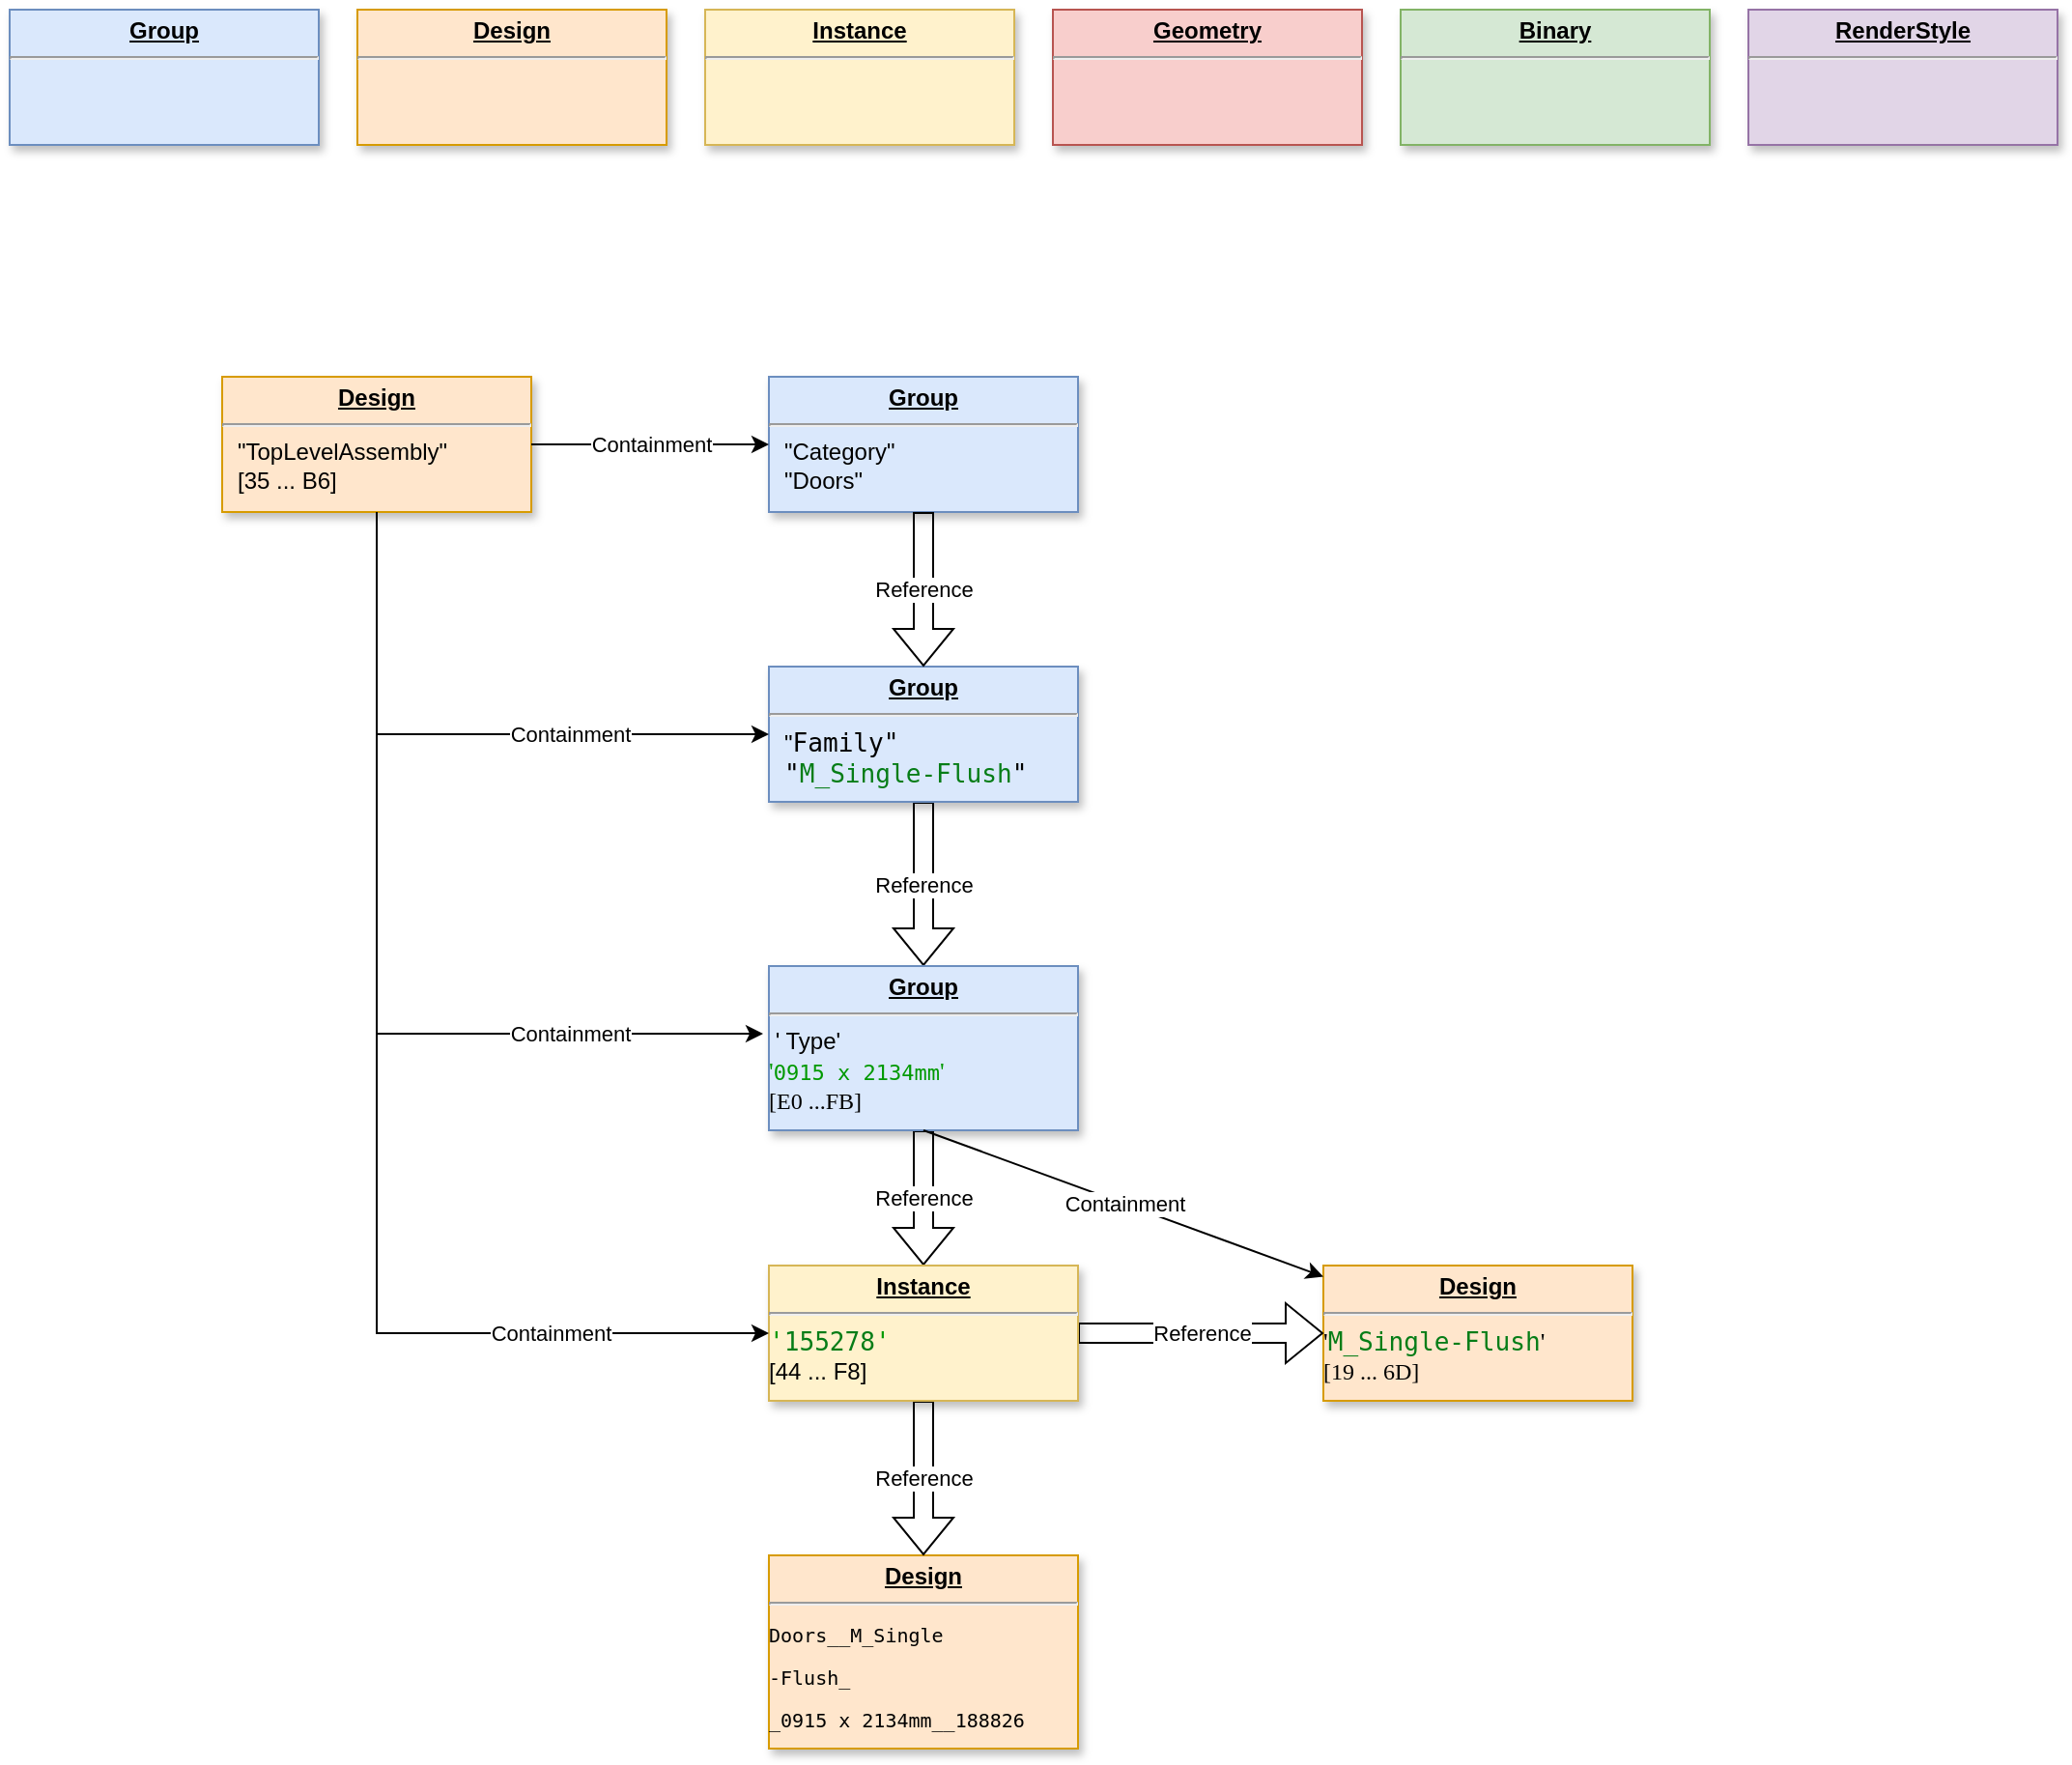 <mxfile version="16.4.0" type="device" pages="3"><diagram name="Door_v1" id="efa7a0a1-bf9b-a30e-e6df-94a7791c09e9"><mxGraphModel dx="1106" dy="814" grid="1" gridSize="10" guides="1" tooltips="1" connect="1" arrows="1" fold="1" page="1" pageScale="1" pageWidth="826" pageHeight="1169" background="none" math="0" shadow="0"><root><mxCell id="0"/><mxCell id="1" parent="0"/><mxCell id="oIJe4NFzp13PfdPyWeAs-126" value="Reference" style="shape=flexArrow;html=1;rounded=0;exitX=0.5;exitY=1;exitDx=0;exitDy=0;entryX=0.5;entryY=0;entryDx=0;entryDy=0;" parent="1" source="oIJe4NFzp13PfdPyWeAs-118" target="oIJe4NFzp13PfdPyWeAs-125" edge="1"><mxGeometry width="100" relative="1" as="geometry"><mxPoint x="540" y="600" as="sourcePoint"/><mxPoint x="640" y="600" as="targetPoint"/></mxGeometry></mxCell><mxCell id="oIJe4NFzp13PfdPyWeAs-128" value="Reference" style="shape=flexArrow;html=1;rounded=0;exitX=0.5;exitY=1;exitDx=0;exitDy=0;entryX=0.5;entryY=0;entryDx=0;entryDy=0;" parent="1" source="oIJe4NFzp13PfdPyWeAs-127" target="oIJe4NFzp13PfdPyWeAs-118" edge="1"><mxGeometry width="100" relative="1" as="geometry"><mxPoint x="280" y="630" as="sourcePoint"/><mxPoint x="510" y="580" as="targetPoint"/></mxGeometry></mxCell><mxCell id="oIJe4NFzp13PfdPyWeAs-114" value="&lt;p style=&quot;margin: 0px ; margin-top: 4px ; text-align: center ; text-decoration: underline&quot;&gt;&lt;b&gt;Design&lt;/b&gt;&lt;/p&gt;&lt;hr&gt;&lt;p style=&quot;margin: 0px ; margin-left: 8px&quot;&gt;&lt;br&gt;&lt;/p&gt;" style="verticalAlign=top;align=left;overflow=fill;fontSize=12;fontFamily=Helvetica;html=1;strokeColor=#d79b00;shadow=1;fillColor=#ffe6cc;" parent="1" vertex="1"><mxGeometry x="200" y="20" width="160" height="70" as="geometry"/></mxCell><mxCell id="oIJe4NFzp13PfdPyWeAs-115" value="&lt;p style=&quot;margin: 0px ; margin-top: 4px ; text-align: center ; text-decoration: underline&quot;&gt;&lt;b&gt;Group&lt;/b&gt;&lt;/p&gt;&lt;hr&gt;&lt;p style=&quot;margin: 0px ; margin-left: 8px&quot;&gt;&lt;br&gt;&lt;/p&gt;" style="verticalAlign=top;align=left;overflow=fill;fontSize=12;fontFamily=Helvetica;html=1;strokeColor=#6c8ebf;shadow=1;fillColor=#dae8fc;" parent="1" vertex="1"><mxGeometry x="20" y="20" width="160" height="70" as="geometry"/></mxCell><mxCell id="oIJe4NFzp13PfdPyWeAs-116" value="&lt;p style=&quot;margin: 0px ; margin-top: 4px ; text-align: center ; text-decoration: underline&quot;&gt;&lt;b&gt;Instance&lt;/b&gt;&lt;/p&gt;&lt;hr&gt;&lt;p style=&quot;margin: 0px ; margin-left: 8px&quot;&gt;&lt;br&gt;&lt;/p&gt;" style="verticalAlign=top;align=left;overflow=fill;fontSize=12;fontFamily=Helvetica;html=1;strokeColor=#d6b656;shadow=1;fillColor=#fff2cc;" parent="1" vertex="1"><mxGeometry x="380" y="20" width="160" height="70" as="geometry"/></mxCell><mxCell id="oIJe4NFzp13PfdPyWeAs-117" value="&lt;p style=&quot;margin: 0px ; margin-top: 4px ; text-align: center ; text-decoration: underline&quot;&gt;&lt;b&gt;Design&lt;/b&gt;&lt;/p&gt;&lt;hr&gt;&lt;p style=&quot;margin: 0px ; margin-left: 8px&quot;&gt;&quot;TopLevelAssembly&quot;&lt;/p&gt;&lt;p style=&quot;margin: 0px ; margin-left: 8px&quot;&gt;[35 ... B6]&lt;/p&gt;" style="verticalAlign=top;align=left;overflow=fill;fontSize=12;fontFamily=Helvetica;html=1;strokeColor=#d79b00;shadow=1;fillColor=#ffe6cc;" parent="1" vertex="1"><mxGeometry x="130" y="210" width="160" height="70" as="geometry"/></mxCell><mxCell id="oIJe4NFzp13PfdPyWeAs-118" value="&lt;p style=&quot;margin: 0px ; margin-top: 4px ; text-align: center ; text-decoration: underline&quot;&gt;&lt;b&gt;Group&lt;/b&gt;&lt;/p&gt;&lt;hr&gt;&amp;nbsp;' Type'&lt;br&gt;&lt;p class=&quot;p1&quot; style=&quot;margin: 0px ; font-stretch: normal ; line-height: normal ; font-size: 13px ; font-family: &amp;#34;menlo&amp;#34;&quot;&gt;&lt;span class=&quot;s1&quot;&gt;&lt;font color=&quot;#009900&quot;&gt;'&lt;span style=&quot;font-family: &amp;#34;menlo&amp;#34; , monospace ; font-size: 11px&quot;&gt;0915 x 2134mm&lt;/span&gt;'&lt;/font&gt;&lt;/span&gt;&lt;/p&gt;&lt;p class=&quot;p1&quot; style=&quot;margin: 0px ; font-stretch: normal ; line-height: normal ; font-family: &amp;#34;menlo&amp;#34;&quot;&gt;&lt;span class=&quot;s1&quot;&gt;&lt;font style=&quot;font-size: 12px&quot;&gt;[E0 ...FB]&lt;/font&gt;&lt;/span&gt;&lt;/p&gt;" style="verticalAlign=top;align=left;overflow=fill;fontSize=12;fontFamily=Helvetica;html=1;strokeColor=#6c8ebf;shadow=1;fillColor=#dae8fc;" parent="1" vertex="1"><mxGeometry x="413" y="515" width="160" height="85" as="geometry"/></mxCell><mxCell id="oIJe4NFzp13PfdPyWeAs-119" value="" style="endArrow=classic;html=1;rounded=0;exitX=0.5;exitY=1;exitDx=0;exitDy=0;entryX=0;entryY=0.5;entryDx=0;entryDy=0;" parent="1" edge="1" source="oIJe4NFzp13PfdPyWeAs-117"><mxGeometry relative="1" as="geometry"><mxPoint x="97" y="280" as="sourcePoint"/><mxPoint x="410" y="550" as="targetPoint"/><Array as="points"><mxPoint x="210" y="550"/></Array></mxGeometry></mxCell><mxCell id="oIJe4NFzp13PfdPyWeAs-120" value="Containment" style="edgeLabel;resizable=0;html=1;align=center;verticalAlign=middle;" parent="oIJe4NFzp13PfdPyWeAs-119" connectable="0" vertex="1"><mxGeometry relative="1" as="geometry"><mxPoint x="100" y="35" as="offset"/></mxGeometry></mxCell><mxCell id="oIJe4NFzp13PfdPyWeAs-122" value="&lt;p style=&quot;margin: 0px ; margin-top: 4px ; text-align: center ; text-decoration: underline&quot;&gt;&lt;b&gt;Design&lt;/b&gt;&lt;/p&gt;&lt;hr&gt;&lt;p class=&quot;p1&quot; style=&quot;margin: 0px ; font-stretch: normal ; line-height: normal ; font-size: 13px ; font-family: &amp;#34;menlo&amp;#34;&quot;&gt;&lt;span class=&quot;s1&quot;&gt;'&lt;/span&gt;&lt;span style=&quot;color: rgb(6 , 125 , 23) ; font-family: &amp;#34;jetbrains mono&amp;#34; , monospace ; font-size: 9.8pt&quot;&gt;M_Single-Flush&lt;/span&gt;&lt;span&gt;'&lt;/span&gt;&lt;/p&gt;&lt;p class=&quot;p1&quot; style=&quot;margin: 0px ; font-stretch: normal ; line-height: normal ; font-family: &amp;#34;menlo&amp;#34;&quot;&gt;&lt;span class=&quot;s1&quot;&gt;&lt;font style=&quot;font-size: 12px&quot;&gt;[19 ... 6D]&lt;/font&gt;&lt;/span&gt;&lt;/p&gt;" style="verticalAlign=top;align=left;overflow=fill;fontSize=12;fontFamily=Helvetica;html=1;strokeColor=#d79b00;shadow=1;fillColor=#ffe6cc;" parent="1" vertex="1"><mxGeometry x="700" y="670" width="160" height="70" as="geometry"/></mxCell><mxCell id="oIJe4NFzp13PfdPyWeAs-123" value="" style="endArrow=classic;html=1;rounded=0;exitX=0.5;exitY=1;exitDx=0;exitDy=0;" parent="1" source="oIJe4NFzp13PfdPyWeAs-118" target="oIJe4NFzp13PfdPyWeAs-122" edge="1"><mxGeometry relative="1" as="geometry"><mxPoint x="280" y="460" as="sourcePoint"/><mxPoint x="270" y="700" as="targetPoint"/></mxGeometry></mxCell><mxCell id="oIJe4NFzp13PfdPyWeAs-124" value="Containment" style="edgeLabel;resizable=0;html=1;align=center;verticalAlign=middle;" parent="oIJe4NFzp13PfdPyWeAs-123" connectable="0" vertex="1"><mxGeometry relative="1" as="geometry"/></mxCell><mxCell id="oIJe4NFzp13PfdPyWeAs-127" value="&lt;p style=&quot;margin: 0px ; margin-top: 4px ; text-align: center ; text-decoration: underline&quot;&gt;&lt;b&gt;Group&lt;/b&gt;&lt;/p&gt;&lt;hr&gt;&lt;p style=&quot;margin: 0px ; margin-left: 8px&quot;&gt;&quot;&lt;span style=&quot;font-family: &amp;#34;jetbrains mono&amp;#34; , monospace ; font-size: 9.8pt&quot;&gt;Family&quot;&lt;/span&gt;&lt;/p&gt;&lt;p style=&quot;margin: 0px ; margin-left: 8px&quot;&gt;&lt;span style=&quot;font-family: &amp;#34;jetbrains mono&amp;#34; , monospace ; font-size: 9.8pt&quot;&gt;&quot;&lt;/span&gt;&lt;span style=&quot;color: rgb(6 , 125 , 23) ; font-family: &amp;#34;jetbrains mono&amp;#34; , monospace ; font-size: 9.8pt&quot;&gt;M_Single-Flush&lt;/span&gt;&lt;span style=&quot;font-family: &amp;#34;jetbrains mono&amp;#34; , monospace ; font-size: 9.8pt&quot;&gt;&quot;&lt;/span&gt;&lt;/p&gt;" style="verticalAlign=top;align=left;overflow=fill;fontSize=12;fontFamily=Helvetica;html=1;strokeColor=#6c8ebf;shadow=1;fillColor=#dae8fc;" parent="1" vertex="1"><mxGeometry x="413" y="360" width="160" height="70" as="geometry"/></mxCell><mxCell id="oIJe4NFzp13PfdPyWeAs-130" value="&lt;p style=&quot;margin: 0px ; margin-top: 4px ; text-align: center ; text-decoration: underline&quot;&gt;&lt;b&gt;Group&lt;/b&gt;&lt;/p&gt;&lt;hr&gt;&lt;p style=&quot;margin: 0px ; margin-left: 8px&quot;&gt;&quot;Category&quot;&lt;/p&gt;&lt;p style=&quot;margin: 0px ; margin-left: 8px&quot;&gt;&quot;Doors&quot;&lt;/p&gt;" style="verticalAlign=top;align=left;overflow=fill;fontSize=12;fontFamily=Helvetica;html=1;strokeColor=#6c8ebf;shadow=1;fillColor=#dae8fc;" parent="1" vertex="1"><mxGeometry x="413" y="210" width="160" height="70" as="geometry"/></mxCell><mxCell id="oIJe4NFzp13PfdPyWeAs-131" value="Reference" style="shape=flexArrow;html=1;rounded=0;exitX=0.5;exitY=1;exitDx=0;exitDy=0;entryX=0.5;entryY=0;entryDx=0;entryDy=0;" parent="1" source="oIJe4NFzp13PfdPyWeAs-130" target="oIJe4NFzp13PfdPyWeAs-127" edge="1"><mxGeometry width="100" relative="1" as="geometry"><mxPoint x="650" y="290" as="sourcePoint"/><mxPoint x="490" y="400" as="targetPoint"/></mxGeometry></mxCell><mxCell id="oIJe4NFzp13PfdPyWeAs-132" value="" style="endArrow=classic;html=1;rounded=0;exitX=0.5;exitY=1;exitDx=0;exitDy=0;" parent="1" source="oIJe4NFzp13PfdPyWeAs-117" target="oIJe4NFzp13PfdPyWeAs-127" edge="1"><mxGeometry relative="1" as="geometry"><mxPoint x="110" y="260" as="sourcePoint"/><mxPoint x="280" y="560" as="targetPoint"/><Array as="points"><mxPoint x="210" y="395"/></Array></mxGeometry></mxCell><mxCell id="oIJe4NFzp13PfdPyWeAs-133" value="Containment" style="edgeLabel;resizable=0;html=1;align=center;verticalAlign=middle;" parent="oIJe4NFzp13PfdPyWeAs-132" connectable="0" vertex="1"><mxGeometry relative="1" as="geometry"><mxPoint x="56" as="offset"/></mxGeometry></mxCell><mxCell id="oIJe4NFzp13PfdPyWeAs-134" value="" style="endArrow=classic;html=1;rounded=0;exitX=1;exitY=0.5;exitDx=0;exitDy=0;entryX=0;entryY=0.5;entryDx=0;entryDy=0;" parent="1" source="oIJe4NFzp13PfdPyWeAs-117" target="oIJe4NFzp13PfdPyWeAs-130" edge="1"><mxGeometry relative="1" as="geometry"><mxPoint x="110" y="340" as="sourcePoint"/><mxPoint x="360" y="396.818" as="targetPoint"/></mxGeometry></mxCell><mxCell id="oIJe4NFzp13PfdPyWeAs-135" value="Containment" style="edgeLabel;resizable=0;html=1;align=center;verticalAlign=middle;" parent="oIJe4NFzp13PfdPyWeAs-134" connectable="0" vertex="1"><mxGeometry relative="1" as="geometry"/></mxCell><mxCell id="oIJe4NFzp13PfdPyWeAs-136" value="&lt;p style=&quot;margin: 0px ; margin-top: 4px ; text-align: center ; text-decoration: underline&quot;&gt;&lt;b&gt;Design&lt;/b&gt;&lt;/p&gt;&lt;hr&gt;&lt;pre style=&quot;font-family: &amp;#34;jetbrains mono&amp;#34; , monospace ; font-size: 10px&quot;&gt;&lt;pre style=&quot;font-family: &amp;#34;jetbrains mono&amp;#34; , monospace&quot;&gt;Doors__M_Single&lt;/pre&gt;&lt;pre style=&quot;font-family: &amp;#34;jetbrains mono&amp;#34; , monospace&quot;&gt;-Flush_&lt;/pre&gt;&lt;pre style=&quot;font-family: &amp;#34;jetbrains mono&amp;#34; , monospace&quot;&gt;_0915 x 2134mm__188826&lt;/pre&gt;&lt;/pre&gt;" style="verticalAlign=top;align=left;overflow=fill;fontSize=12;fontFamily=Helvetica;html=1;strokeColor=#d79b00;shadow=1;fillColor=#ffe6cc;" parent="1" vertex="1"><mxGeometry x="413" y="820" width="160" height="100" as="geometry"/></mxCell><mxCell id="oIJe4NFzp13PfdPyWeAs-137" value="Reference" style="shape=flexArrow;html=1;rounded=0;exitX=0.5;exitY=1;exitDx=0;exitDy=0;entryX=0.5;entryY=0;entryDx=0;entryDy=0;" parent="1" source="oIJe4NFzp13PfdPyWeAs-125" target="oIJe4NFzp13PfdPyWeAs-136" edge="1"><mxGeometry width="100" relative="1" as="geometry"><mxPoint x="503" y="595" as="sourcePoint"/><mxPoint x="620" y="690" as="targetPoint"/></mxGeometry></mxCell><mxCell id="oIJe4NFzp13PfdPyWeAs-138" value="Reference" style="shape=flexArrow;html=1;rounded=0;entryX=0;entryY=0.5;entryDx=0;entryDy=0;startArrow=none;exitX=1;exitY=0.5;exitDx=0;exitDy=0;" parent="1" source="oIJe4NFzp13PfdPyWeAs-125" target="oIJe4NFzp13PfdPyWeAs-122" edge="1"><mxGeometry width="100" relative="1" as="geometry"><mxPoint x="470" y="715" as="sourcePoint"/><mxPoint x="800" y="725" as="targetPoint"/></mxGeometry></mxCell><mxCell id="oIJe4NFzp13PfdPyWeAs-125" value="&lt;p style=&quot;margin: 4px 0px 0px ; text-align: center ; text-decoration: underline&quot;&gt;&lt;b&gt;Instance&lt;/b&gt;&lt;/p&gt;&lt;hr&gt;&lt;p style=&quot;margin: 0px ; margin-left: 8px&quot;&gt;&lt;/p&gt;&lt;font color=&quot;#009900&quot; face=&quot;jetbrains mono, monospace&quot;&gt;&lt;span style=&quot;font-size: 13.067px&quot;&gt;'&lt;/span&gt;&lt;/font&gt;&lt;span style=&quot;color: rgb(6 , 125 , 23) ; font-family: &amp;#34;jetbrains mono&amp;#34; , monospace ; font-size: 9.8pt&quot;&gt;155278&lt;/span&gt;&lt;span style=&quot;font-size: 13.067px ; color: rgb(0 , 153 , 0) ; font-family: &amp;#34;jetbrains mono&amp;#34; , monospace&quot;&gt;'&lt;br&gt;&lt;/span&gt;[44 ... F8]&lt;br&gt;&lt;font color=&quot;#009900&quot; face=&quot;jetbrains mono, monospace&quot;&gt;&lt;span style=&quot;font-size: 13.067px&quot;&gt;&lt;br&gt;&lt;/span&gt;&lt;/font&gt;" style="verticalAlign=top;align=left;overflow=fill;fontSize=12;fontFamily=Helvetica;html=1;strokeColor=#d6b656;shadow=1;fillColor=#fff2cc;" parent="1" vertex="1"><mxGeometry x="413" y="670" width="160" height="70" as="geometry"/></mxCell><mxCell id="oIJe4NFzp13PfdPyWeAs-140" value="" style="endArrow=classic;html=1;rounded=0;exitX=0.5;exitY=1;exitDx=0;exitDy=0;entryX=0;entryY=0.5;entryDx=0;entryDy=0;" parent="1" source="oIJe4NFzp13PfdPyWeAs-117" target="oIJe4NFzp13PfdPyWeAs-125" edge="1"><mxGeometry relative="1" as="geometry"><mxPoint x="107" y="290" as="sourcePoint"/><mxPoint x="420" y="560" as="targetPoint"/><Array as="points"><mxPoint x="210" y="705"/></Array></mxGeometry></mxCell><mxCell id="oIJe4NFzp13PfdPyWeAs-141" value="Containment" style="edgeLabel;resizable=0;html=1;align=center;verticalAlign=middle;" parent="oIJe4NFzp13PfdPyWeAs-140" connectable="0" vertex="1"><mxGeometry relative="1" as="geometry"><mxPoint x="90" y="111" as="offset"/></mxGeometry></mxCell><mxCell id="oIJe4NFzp13PfdPyWeAs-142" value="&lt;p style=&quot;margin: 0px ; margin-top: 4px ; text-align: center ; text-decoration: underline&quot;&gt;&lt;b&gt;Geometry&lt;/b&gt;&lt;/p&gt;&lt;hr&gt;&lt;p style=&quot;margin: 0px ; margin-left: 8px&quot;&gt;&lt;br&gt;&lt;/p&gt;" style="verticalAlign=top;align=left;overflow=fill;fontSize=12;fontFamily=Helvetica;html=1;strokeColor=#b85450;shadow=1;fillColor=#f8cecc;" parent="1" vertex="1"><mxGeometry x="560" y="20" width="160" height="70" as="geometry"/></mxCell><mxCell id="oIJe4NFzp13PfdPyWeAs-152" value="&lt;p style=&quot;margin: 0px ; margin-top: 4px ; text-align: center ; text-decoration: underline&quot;&gt;&lt;b&gt;Binary&lt;/b&gt;&lt;/p&gt;&lt;hr&gt;&lt;p style=&quot;margin: 0px ; margin-left: 8px&quot;&gt;&lt;br&gt;&lt;/p&gt;" style="verticalAlign=top;align=left;overflow=fill;fontSize=12;fontFamily=Helvetica;html=1;strokeColor=#82b366;shadow=1;fillColor=#d5e8d4;" parent="1" vertex="1"><mxGeometry x="740" y="20" width="160" height="70" as="geometry"/></mxCell><mxCell id="oIJe4NFzp13PfdPyWeAs-155" value="&lt;p style=&quot;margin: 0px ; margin-top: 4px ; text-align: center ; text-decoration: underline&quot;&gt;&lt;b&gt;RenderStyle&lt;/b&gt;&lt;/p&gt;&lt;hr&gt;&lt;p style=&quot;margin: 0px ; margin-left: 8px&quot;&gt;&lt;br&gt;&lt;/p&gt;" style="verticalAlign=top;align=left;overflow=fill;fontSize=12;fontFamily=Helvetica;html=1;strokeColor=#9673a6;shadow=1;fillColor=#e1d5e7;" parent="1" vertex="1"><mxGeometry x="920" y="20" width="160" height="70" as="geometry"/></mxCell></root></mxGraphModel></diagram><diagram name="Door_v2" id="4lmDTDlQBF4SiTaAUunk"><mxGraphModel dx="1106" dy="814" grid="1" gridSize="10" guides="1" tooltips="1" connect="1" arrows="1" fold="1" page="1" pageScale="1" pageWidth="826" pageHeight="1169" background="none" math="0" shadow="0"><root><mxCell id="I0pe2_fn8v0UNnfP5Ncf-0"/><mxCell id="I0pe2_fn8v0UNnfP5Ncf-1" parent="I0pe2_fn8v0UNnfP5Ncf-0"/><mxCell id="o6TeYO141-dE-FgdS1iG-5" value="" style="endArrow=classic;html=1;rounded=0;exitX=0.5;exitY=1;exitDx=0;exitDy=0;textOpacity=10;" edge="1" parent="I0pe2_fn8v0UNnfP5Ncf-1" source="I0pe2_fn8v0UNnfP5Ncf-7" target="o6TeYO141-dE-FgdS1iG-0"><mxGeometry relative="1" as="geometry"><mxPoint x="220" y="290" as="sourcePoint"/><mxPoint x="750" y="480" as="targetPoint"/><Array as="points"><mxPoint x="210" y="440"/><mxPoint x="750" y="440"/></Array></mxGeometry></mxCell><mxCell id="o6TeYO141-dE-FgdS1iG-6" value="Containment" style="edgeLabel;resizable=0;html=1;align=center;verticalAlign=middle;" connectable="0" vertex="1" parent="o6TeYO141-dE-FgdS1iG-5"><mxGeometry relative="1" as="geometry"><mxPoint y="94" as="offset"/></mxGeometry></mxCell><mxCell id="I0pe2_fn8v0UNnfP5Ncf-2" value="Reference" style="shape=flexArrow;html=1;rounded=0;exitX=0.5;exitY=1;exitDx=0;exitDy=0;entryX=0.5;entryY=0;entryDx=0;entryDy=0;" edge="1" parent="I0pe2_fn8v0UNnfP5Ncf-1" source="I0pe2_fn8v0UNnfP5Ncf-8" target="I0pe2_fn8v0UNnfP5Ncf-24"><mxGeometry width="100" relative="1" as="geometry"><mxPoint x="540" y="600" as="sourcePoint"/><mxPoint x="640" y="600" as="targetPoint"/></mxGeometry></mxCell><mxCell id="I0pe2_fn8v0UNnfP5Ncf-3" value="Reference" style="shape=flexArrow;html=1;rounded=0;exitX=0.5;exitY=1;exitDx=0;exitDy=0;entryX=0.5;entryY=0;entryDx=0;entryDy=0;" edge="1" parent="I0pe2_fn8v0UNnfP5Ncf-1" source="I0pe2_fn8v0UNnfP5Ncf-14" target="I0pe2_fn8v0UNnfP5Ncf-8"><mxGeometry width="100" relative="1" as="geometry"><mxPoint x="280" y="630" as="sourcePoint"/><mxPoint x="510" y="580" as="targetPoint"/></mxGeometry></mxCell><mxCell id="I0pe2_fn8v0UNnfP5Ncf-4" value="&lt;p style=&quot;margin: 0px ; margin-top: 4px ; text-align: center ; text-decoration: underline&quot;&gt;&lt;b&gt;Design&lt;/b&gt;&lt;/p&gt;&lt;hr&gt;&lt;p style=&quot;margin: 0px ; margin-left: 8px&quot;&gt;&lt;br&gt;&lt;/p&gt;" style="verticalAlign=top;align=left;overflow=fill;fontSize=12;fontFamily=Helvetica;html=1;strokeColor=#d79b00;shadow=1;fillColor=#ffe6cc;" vertex="1" parent="I0pe2_fn8v0UNnfP5Ncf-1"><mxGeometry x="200" y="20" width="160" height="70" as="geometry"/></mxCell><mxCell id="I0pe2_fn8v0UNnfP5Ncf-5" value="&lt;p style=&quot;margin: 0px ; margin-top: 4px ; text-align: center ; text-decoration: underline&quot;&gt;&lt;b&gt;Group&lt;/b&gt;&lt;/p&gt;&lt;hr&gt;&lt;p style=&quot;margin: 0px ; margin-left: 8px&quot;&gt;&lt;br&gt;&lt;/p&gt;" style="verticalAlign=top;align=left;overflow=fill;fontSize=12;fontFamily=Helvetica;html=1;strokeColor=#6c8ebf;shadow=1;fillColor=#dae8fc;" vertex="1" parent="I0pe2_fn8v0UNnfP5Ncf-1"><mxGeometry x="20" y="20" width="160" height="70" as="geometry"/></mxCell><mxCell id="I0pe2_fn8v0UNnfP5Ncf-6" value="&lt;p style=&quot;margin: 0px ; margin-top: 4px ; text-align: center ; text-decoration: underline&quot;&gt;&lt;b&gt;Instance&lt;/b&gt;&lt;/p&gt;&lt;hr&gt;&lt;p style=&quot;margin: 0px ; margin-left: 8px&quot;&gt;&lt;br&gt;&lt;/p&gt;" style="verticalAlign=top;align=left;overflow=fill;fontSize=12;fontFamily=Helvetica;html=1;strokeColor=#d6b656;shadow=1;fillColor=#fff2cc;" vertex="1" parent="I0pe2_fn8v0UNnfP5Ncf-1"><mxGeometry x="380" y="20" width="160" height="70" as="geometry"/></mxCell><mxCell id="I0pe2_fn8v0UNnfP5Ncf-7" value="&lt;p style=&quot;margin: 0px ; margin-top: 4px ; text-align: center ; text-decoration: underline&quot;&gt;&lt;b&gt;Design&lt;/b&gt;&lt;/p&gt;&lt;hr&gt;&lt;p style=&quot;margin: 0px ; margin-left: 8px&quot;&gt;&quot;TopLevelAssembly&quot;&lt;/p&gt;&lt;p style=&quot;margin: 0px ; margin-left: 8px&quot;&gt;[35 ... B6]&lt;/p&gt;" style="verticalAlign=top;align=left;overflow=fill;fontSize=12;fontFamily=Helvetica;html=1;strokeColor=#d79b00;shadow=1;fillColor=#ffe6cc;" vertex="1" parent="I0pe2_fn8v0UNnfP5Ncf-1"><mxGeometry x="130" y="210" width="160" height="70" as="geometry"/></mxCell><mxCell id="I0pe2_fn8v0UNnfP5Ncf-9" value="" style="endArrow=classic;html=1;rounded=0;exitX=0.5;exitY=1;exitDx=0;exitDy=0;entryX=0;entryY=0.5;entryDx=0;entryDy=0;" edge="1" parent="I0pe2_fn8v0UNnfP5Ncf-1" source="I0pe2_fn8v0UNnfP5Ncf-7"><mxGeometry relative="1" as="geometry"><mxPoint x="97" y="280" as="sourcePoint"/><mxPoint x="410" y="550" as="targetPoint"/><Array as="points"><mxPoint x="210" y="550"/></Array></mxGeometry></mxCell><mxCell id="I0pe2_fn8v0UNnfP5Ncf-10" value="Containment" style="edgeLabel;resizable=0;html=1;align=center;verticalAlign=middle;" connectable="0" vertex="1" parent="I0pe2_fn8v0UNnfP5Ncf-9"><mxGeometry relative="1" as="geometry"><mxPoint x="100" y="35" as="offset"/></mxGeometry></mxCell><mxCell id="I0pe2_fn8v0UNnfP5Ncf-11" value="&lt;p style=&quot;margin: 0px ; margin-top: 4px ; text-align: center ; text-decoration: underline&quot;&gt;&lt;b&gt;Design&lt;/b&gt;&lt;/p&gt;&lt;hr&gt;&lt;p class=&quot;p1&quot; style=&quot;margin: 0px ; font-stretch: normal ; line-height: normal ; font-size: 13px ; font-family: &amp;#34;menlo&amp;#34;&quot;&gt;&lt;span class=&quot;s1&quot;&gt;'&lt;/span&gt;&lt;span style=&quot;color: rgb(6 , 125 , 23) ; font-family: &amp;#34;jetbrains mono&amp;#34; , monospace ; font-size: 9.8pt&quot;&gt;M_Single-Flush&lt;/span&gt;&lt;span&gt;'&lt;/span&gt;&lt;/p&gt;&lt;p class=&quot;p1&quot; style=&quot;margin: 0px ; font-stretch: normal ; line-height: normal ; font-family: &amp;#34;menlo&amp;#34;&quot;&gt;&lt;span class=&quot;s1&quot;&gt;&lt;font style=&quot;font-size: 12px&quot;&gt;[19 ... 6D]&lt;/font&gt;&lt;/span&gt;&lt;/p&gt;" style="verticalAlign=top;align=left;overflow=fill;fontSize=12;fontFamily=Helvetica;html=1;strokeColor=#d79b00;shadow=1;fillColor=#ffe6cc;" vertex="1" parent="I0pe2_fn8v0UNnfP5Ncf-1"><mxGeometry x="413" y="670" width="160" height="70" as="geometry"/></mxCell><mxCell id="I0pe2_fn8v0UNnfP5Ncf-12" value="" style="endArrow=classic;html=1;rounded=0;exitX=0.5;exitY=1;exitDx=0;exitDy=0;" edge="1" parent="I0pe2_fn8v0UNnfP5Ncf-1" source="I0pe2_fn8v0UNnfP5Ncf-8" target="I0pe2_fn8v0UNnfP5Ncf-11"><mxGeometry relative="1" as="geometry"><mxPoint x="280" y="460" as="sourcePoint"/><mxPoint x="270" y="700" as="targetPoint"/></mxGeometry></mxCell><mxCell id="I0pe2_fn8v0UNnfP5Ncf-13" value="Containment" style="edgeLabel;resizable=0;html=1;align=center;verticalAlign=middle;" connectable="0" vertex="1" parent="I0pe2_fn8v0UNnfP5Ncf-12"><mxGeometry relative="1" as="geometry"/></mxCell><mxCell id="I0pe2_fn8v0UNnfP5Ncf-14" value="&lt;p style=&quot;margin: 0px ; margin-top: 4px ; text-align: center ; text-decoration: underline&quot;&gt;&lt;b&gt;Group&lt;/b&gt;&lt;/p&gt;&lt;hr&gt;&lt;p style=&quot;margin: 0px ; margin-left: 8px&quot;&gt;&quot;&lt;span style=&quot;font-family: &amp;#34;jetbrains mono&amp;#34; , monospace ; font-size: 9.8pt&quot;&gt;Family&quot;&lt;/span&gt;&lt;/p&gt;&lt;p style=&quot;margin: 0px ; margin-left: 8px&quot;&gt;&lt;span style=&quot;font-family: &amp;#34;jetbrains mono&amp;#34; , monospace ; font-size: 9.8pt&quot;&gt;&quot;&lt;/span&gt;&lt;span style=&quot;color: rgb(6 , 125 , 23) ; font-family: &amp;#34;jetbrains mono&amp;#34; , monospace ; font-size: 9.8pt&quot;&gt;M_Single-Flush&lt;/span&gt;&lt;span style=&quot;font-family: &amp;#34;jetbrains mono&amp;#34; , monospace ; font-size: 9.8pt&quot;&gt;&quot;&lt;/span&gt;&lt;/p&gt;" style="verticalAlign=top;align=left;overflow=fill;fontSize=12;fontFamily=Helvetica;html=1;strokeColor=#6c8ebf;shadow=1;fillColor=#dae8fc;" vertex="1" parent="I0pe2_fn8v0UNnfP5Ncf-1"><mxGeometry x="413" y="360" width="160" height="70" as="geometry"/></mxCell><mxCell id="I0pe2_fn8v0UNnfP5Ncf-15" value="&lt;p style=&quot;margin: 0px ; margin-top: 4px ; text-align: center ; text-decoration: underline&quot;&gt;&lt;b&gt;Group&lt;/b&gt;&lt;/p&gt;&lt;hr&gt;&lt;p style=&quot;margin: 0px ; margin-left: 8px&quot;&gt;&quot;Category&quot;&lt;/p&gt;&lt;p style=&quot;margin: 0px ; margin-left: 8px&quot;&gt;&quot;Doors&quot;&lt;/p&gt;" style="verticalAlign=top;align=left;overflow=fill;fontSize=12;fontFamily=Helvetica;html=1;strokeColor=#6c8ebf;shadow=1;fillColor=#dae8fc;" vertex="1" parent="I0pe2_fn8v0UNnfP5Ncf-1"><mxGeometry x="413" y="210" width="160" height="70" as="geometry"/></mxCell><mxCell id="I0pe2_fn8v0UNnfP5Ncf-16" value="Reference" style="shape=flexArrow;html=1;rounded=0;exitX=0.5;exitY=1;exitDx=0;exitDy=0;entryX=0.5;entryY=0;entryDx=0;entryDy=0;" edge="1" parent="I0pe2_fn8v0UNnfP5Ncf-1" source="I0pe2_fn8v0UNnfP5Ncf-15" target="I0pe2_fn8v0UNnfP5Ncf-14"><mxGeometry width="100" relative="1" as="geometry"><mxPoint x="650" y="290" as="sourcePoint"/><mxPoint x="490" y="400" as="targetPoint"/></mxGeometry></mxCell><mxCell id="I0pe2_fn8v0UNnfP5Ncf-17" value="" style="endArrow=classic;html=1;rounded=0;exitX=0.5;exitY=1;exitDx=0;exitDy=0;" edge="1" parent="I0pe2_fn8v0UNnfP5Ncf-1" source="I0pe2_fn8v0UNnfP5Ncf-7" target="I0pe2_fn8v0UNnfP5Ncf-14"><mxGeometry relative="1" as="geometry"><mxPoint x="110" y="260" as="sourcePoint"/><mxPoint x="280" y="560" as="targetPoint"/><Array as="points"><mxPoint x="210" y="395"/></Array></mxGeometry></mxCell><mxCell id="I0pe2_fn8v0UNnfP5Ncf-18" value="Containment" style="edgeLabel;resizable=0;html=1;align=center;verticalAlign=middle;" connectable="0" vertex="1" parent="I0pe2_fn8v0UNnfP5Ncf-17"><mxGeometry relative="1" as="geometry"><mxPoint x="56" as="offset"/></mxGeometry></mxCell><mxCell id="I0pe2_fn8v0UNnfP5Ncf-19" value="" style="endArrow=classic;html=1;rounded=0;exitX=1;exitY=0.5;exitDx=0;exitDy=0;entryX=0;entryY=0.5;entryDx=0;entryDy=0;" edge="1" parent="I0pe2_fn8v0UNnfP5Ncf-1" source="I0pe2_fn8v0UNnfP5Ncf-7" target="I0pe2_fn8v0UNnfP5Ncf-15"><mxGeometry relative="1" as="geometry"><mxPoint x="110" y="340" as="sourcePoint"/><mxPoint x="360" y="396.818" as="targetPoint"/></mxGeometry></mxCell><mxCell id="I0pe2_fn8v0UNnfP5Ncf-20" value="Containment" style="edgeLabel;resizable=0;html=1;align=center;verticalAlign=middle;" connectable="0" vertex="1" parent="I0pe2_fn8v0UNnfP5Ncf-19"><mxGeometry relative="1" as="geometry"/></mxCell><mxCell id="I0pe2_fn8v0UNnfP5Ncf-21" value="&lt;p style=&quot;margin: 0px ; margin-top: 4px ; text-align: center ; text-decoration: underline&quot;&gt;&lt;b&gt;Design&lt;/b&gt;&lt;/p&gt;&lt;hr&gt;&lt;pre style=&quot;font-family: &amp;#34;jetbrains mono&amp;#34; , monospace ; font-size: 10px&quot;&gt;&lt;pre style=&quot;font-family: &amp;#34;jetbrains mono&amp;#34; , monospace&quot;&gt;Doors__M_Single&lt;/pre&gt;&lt;pre style=&quot;font-family: &amp;#34;jetbrains mono&amp;#34; , monospace&quot;&gt;-Flush_&lt;/pre&gt;&lt;pre style=&quot;font-family: &amp;#34;jetbrains mono&amp;#34; , monospace&quot;&gt;_0915 x 2134mm__188826&lt;/pre&gt;&lt;/pre&gt;" style="verticalAlign=top;align=left;overflow=fill;fontSize=12;fontFamily=Helvetica;html=1;strokeColor=#d79b00;shadow=1;fillColor=#ffe6cc;" vertex="1" parent="I0pe2_fn8v0UNnfP5Ncf-1"><mxGeometry x="130" y="810" width="160" height="100" as="geometry"/></mxCell><mxCell id="I0pe2_fn8v0UNnfP5Ncf-22" value="Reference" style="shape=flexArrow;html=1;rounded=0;exitX=0.5;exitY=1;exitDx=0;exitDy=0;entryX=0.5;entryY=0;entryDx=0;entryDy=0;" edge="1" parent="I0pe2_fn8v0UNnfP5Ncf-1" source="I0pe2_fn8v0UNnfP5Ncf-24" target="I0pe2_fn8v0UNnfP5Ncf-21"><mxGeometry width="100" relative="1" as="geometry"><mxPoint x="503" y="595" as="sourcePoint"/><mxPoint x="620" y="690" as="targetPoint"/></mxGeometry></mxCell><mxCell id="I0pe2_fn8v0UNnfP5Ncf-23" value="Reference" style="shape=flexArrow;html=1;rounded=0;entryX=0;entryY=0.5;entryDx=0;entryDy=0;startArrow=none;exitX=1;exitY=0.5;exitDx=0;exitDy=0;" edge="1" parent="I0pe2_fn8v0UNnfP5Ncf-1" source="I0pe2_fn8v0UNnfP5Ncf-24" target="I0pe2_fn8v0UNnfP5Ncf-11"><mxGeometry width="100" relative="1" as="geometry"><mxPoint x="470" y="715" as="sourcePoint"/><mxPoint x="800" y="725" as="targetPoint"/></mxGeometry></mxCell><mxCell id="I0pe2_fn8v0UNnfP5Ncf-24" value="&lt;p style=&quot;margin: 4px 0px 0px; text-decoration: underline;&quot;&gt;&lt;b&gt;Instance&lt;/b&gt;&lt;/p&gt;&lt;hr&gt;&lt;p style=&quot;margin: 0px ; margin-left: 8px&quot;&gt;&lt;/p&gt;&lt;font color=&quot;#009900&quot; face=&quot;jetbrains mono, monospace&quot;&gt;&lt;span style=&quot;font-size: 13.067px&quot;&gt;'&lt;/span&gt;&lt;/font&gt;&lt;span style=&quot;color: rgb(6 , 125 , 23) ; font-family: &amp;quot;jetbrains mono&amp;quot; , monospace ; font-size: 9.8pt&quot;&gt;155278&lt;/span&gt;&lt;span style=&quot;font-size: 13.067px ; color: rgb(0 , 153 , 0) ; font-family: &amp;quot;jetbrains mono&amp;quot; , monospace&quot;&gt;'&lt;br&gt;&lt;/span&gt;[44 ... F8]&lt;br&gt;&lt;font color=&quot;#009900&quot; face=&quot;jetbrains mono, monospace&quot;&gt;&lt;span style=&quot;font-size: 13.067px&quot;&gt;&lt;br&gt;&lt;/span&gt;&lt;/font&gt;" style="verticalAlign=top;align=center;overflow=fill;fontSize=12;fontFamily=Helvetica;html=1;strokeColor=#d6b656;shadow=1;fillColor=#fff2cc;" vertex="1" parent="I0pe2_fn8v0UNnfP5Ncf-1"><mxGeometry x="130" y="670" width="160" height="70" as="geometry"/></mxCell><mxCell id="I0pe2_fn8v0UNnfP5Ncf-25" value="" style="endArrow=classic;html=1;rounded=0;exitX=0.5;exitY=1;exitDx=0;exitDy=0;entryX=0.5;entryY=0;entryDx=0;entryDy=0;" edge="1" parent="I0pe2_fn8v0UNnfP5Ncf-1" source="I0pe2_fn8v0UNnfP5Ncf-7" target="I0pe2_fn8v0UNnfP5Ncf-24"><mxGeometry relative="1" as="geometry"><mxPoint x="107" y="290" as="sourcePoint"/><mxPoint x="420" y="560" as="targetPoint"/><Array as="points"><mxPoint x="210" y="610"/></Array></mxGeometry></mxCell><mxCell id="I0pe2_fn8v0UNnfP5Ncf-26" value="Containment" style="edgeLabel;resizable=0;html=1;align=center;verticalAlign=middle;" connectable="0" vertex="1" parent="I0pe2_fn8v0UNnfP5Ncf-25"><mxGeometry relative="1" as="geometry"><mxPoint y="94" as="offset"/></mxGeometry></mxCell><mxCell id="I0pe2_fn8v0UNnfP5Ncf-27" value="&lt;p style=&quot;margin: 0px ; margin-top: 4px ; text-align: center ; text-decoration: underline&quot;&gt;&lt;b&gt;Geometry&lt;/b&gt;&lt;/p&gt;&lt;hr&gt;&lt;p style=&quot;margin: 0px ; margin-left: 8px&quot;&gt;&lt;br&gt;&lt;/p&gt;" style="verticalAlign=top;align=left;overflow=fill;fontSize=12;fontFamily=Helvetica;html=1;strokeColor=#b85450;shadow=1;fillColor=#f8cecc;" vertex="1" parent="I0pe2_fn8v0UNnfP5Ncf-1"><mxGeometry x="560" y="20" width="160" height="70" as="geometry"/></mxCell><mxCell id="I0pe2_fn8v0UNnfP5Ncf-28" value="&lt;p style=&quot;margin: 0px ; margin-top: 4px ; text-align: center ; text-decoration: underline&quot;&gt;&lt;b&gt;Binary&lt;/b&gt;&lt;/p&gt;&lt;hr&gt;&lt;p style=&quot;margin: 0px ; margin-left: 8px&quot;&gt;&lt;br&gt;&lt;/p&gt;" style="verticalAlign=top;align=left;overflow=fill;fontSize=12;fontFamily=Helvetica;html=1;strokeColor=#82b366;shadow=1;fillColor=#d5e8d4;" vertex="1" parent="I0pe2_fn8v0UNnfP5Ncf-1"><mxGeometry x="740" y="20" width="160" height="70" as="geometry"/></mxCell><mxCell id="o6TeYO141-dE-FgdS1iG-1" value="Reference" style="shape=flexArrow;html=1;rounded=0;entryX=0.5;entryY=0;entryDx=0;entryDy=0;startArrow=none;" edge="1" parent="I0pe2_fn8v0UNnfP5Ncf-1" target="o6TeYO141-dE-FgdS1iG-0"><mxGeometry width="100" relative="1" as="geometry"><mxPoint x="493" y="600" as="sourcePoint"/><mxPoint x="740" y="550" as="targetPoint"/></mxGeometry></mxCell><mxCell id="I0pe2_fn8v0UNnfP5Ncf-29" value="&lt;p style=&quot;margin: 0px ; margin-top: 4px ; text-align: center ; text-decoration: underline&quot;&gt;&lt;b&gt;RenderStyle&lt;/b&gt;&lt;/p&gt;&lt;hr&gt;&lt;p style=&quot;margin: 0px ; margin-left: 8px&quot;&gt;&lt;br&gt;&lt;/p&gt;" style="verticalAlign=top;align=left;overflow=fill;fontSize=12;fontFamily=Helvetica;html=1;strokeColor=#9673a6;shadow=1;fillColor=#e1d5e7;" vertex="1" parent="I0pe2_fn8v0UNnfP5Ncf-1"><mxGeometry x="920" y="20" width="160" height="70" as="geometry"/></mxCell><mxCell id="o6TeYO141-dE-FgdS1iG-0" value="&lt;p style=&quot;margin: 4px 0px 0px; text-decoration: underline;&quot;&gt;&lt;b&gt;Instance&lt;/b&gt;&lt;/p&gt;&lt;hr&gt;&lt;p style=&quot;margin: 0px ; margin-left: 8px&quot;&gt;&lt;/p&gt;&lt;font color=&quot;#009900&quot; face=&quot;jetbrains mono, monospace&quot;&gt;&lt;span style=&quot;font-size: 13.067px&quot;&gt;'&lt;/span&gt;&lt;/font&gt;&lt;span style=&quot;color: rgb(6 , 125 , 23) ; font-family: &amp;quot;jetbrains mono&amp;quot; , monospace ; font-size: 9.8pt&quot;&gt;367900&lt;/span&gt;&lt;span style=&quot;color: rgb(0 , 153 , 0) ; font-family: &amp;quot;jetbrains mono&amp;quot; , monospace ; font-size: 13.067px&quot;&gt;'&lt;/span&gt;&lt;br&gt;[16 ... C7]&lt;br&gt;&lt;font color=&quot;#009900&quot; face=&quot;jetbrains mono, monospace&quot;&gt;&lt;span style=&quot;font-size: 13.067px&quot;&gt;&lt;br&gt;&lt;/span&gt;&lt;/font&gt;" style="verticalAlign=top;align=center;overflow=fill;fontSize=12;fontFamily=Helvetica;html=1;strokeColor=#d6b656;shadow=1;fillColor=#fff2cc;" vertex="1" parent="I0pe2_fn8v0UNnfP5Ncf-1"><mxGeometry x="670" y="670" width="160" height="70" as="geometry"/></mxCell><mxCell id="o6TeYO141-dE-FgdS1iG-2" value="Reference" style="shape=flexArrow;html=1;rounded=0;entryX=1;entryY=0.5;entryDx=0;entryDy=0;startArrow=none;exitX=0;exitY=0.5;exitDx=0;exitDy=0;" edge="1" parent="I0pe2_fn8v0UNnfP5Ncf-1" source="o6TeYO141-dE-FgdS1iG-0" target="I0pe2_fn8v0UNnfP5Ncf-11"><mxGeometry width="100" relative="1" as="geometry"><mxPoint x="583" y="715" as="sourcePoint"/><mxPoint x="710" y="715" as="targetPoint"/></mxGeometry></mxCell><mxCell id="o6TeYO141-dE-FgdS1iG-3" value="&lt;p style=&quot;margin: 0px ; margin-top: 4px ; text-align: center ; text-decoration: underline&quot;&gt;&lt;b&gt;Design&lt;/b&gt;&lt;/p&gt;&lt;hr&gt;&lt;pre style=&quot;font-family: &amp;#34;jetbrains mono&amp;#34; , monospace ; font-size: 10px&quot;&gt;&lt;pre style=&quot;font-family: &amp;#34;jetbrains mono&amp;#34; , monospace&quot;&gt;Doors__M_Single&lt;/pre&gt;&lt;pre style=&quot;font-family: &amp;#34;jetbrains mono&amp;#34; , monospace&quot;&gt;-Flush_&lt;/pre&gt;&lt;pre style=&quot;font-family: &amp;#34;jetbrains mono&amp;#34; , monospace&quot;&gt;_0915 x 2134mm__188826&lt;/pre&gt;&lt;/pre&gt;" style="verticalAlign=top;align=left;overflow=fill;fontSize=12;fontFamily=Helvetica;html=1;strokeColor=#d79b00;shadow=1;fillColor=#ffe6cc;" vertex="1" parent="I0pe2_fn8v0UNnfP5Ncf-1"><mxGeometry x="670" y="810" width="160" height="100" as="geometry"/></mxCell><mxCell id="o6TeYO141-dE-FgdS1iG-4" value="Reference" style="shape=flexArrow;html=1;rounded=0;entryX=0.5;entryY=0;entryDx=0;entryDy=0;exitX=0.5;exitY=1;exitDx=0;exitDy=0;" edge="1" parent="I0pe2_fn8v0UNnfP5Ncf-1" source="o6TeYO141-dE-FgdS1iG-0" target="o6TeYO141-dE-FgdS1iG-3"><mxGeometry width="100" relative="1" as="geometry"><mxPoint x="960" y="590" as="sourcePoint"/><mxPoint x="503" y="830" as="targetPoint"/></mxGeometry></mxCell><mxCell id="I0pe2_fn8v0UNnfP5Ncf-8" value="&lt;p style=&quot;margin: 0px ; margin-top: 4px ; text-align: center ; text-decoration: underline&quot;&gt;&lt;b&gt;Group&lt;/b&gt;&lt;/p&gt;&lt;hr&gt;&amp;nbsp;' Type'&lt;br&gt;&lt;p class=&quot;p1&quot; style=&quot;margin: 0px ; font-stretch: normal ; line-height: normal ; font-size: 13px ; font-family: &amp;#34;menlo&amp;#34;&quot;&gt;&lt;span class=&quot;s1&quot;&gt;&lt;font color=&quot;#009900&quot;&gt;'&lt;span style=&quot;font-family: &amp;#34;menlo&amp;#34; , monospace ; font-size: 11px&quot;&gt;0915 x 2134mm&lt;/span&gt;'&lt;/font&gt;&lt;/span&gt;&lt;/p&gt;&lt;p class=&quot;p1&quot; style=&quot;margin: 0px ; font-stretch: normal ; line-height: normal ; font-family: &amp;#34;menlo&amp;#34;&quot;&gt;&lt;span class=&quot;s1&quot;&gt;&lt;font style=&quot;font-size: 12px&quot;&gt;[E0 ...FB]&lt;/font&gt;&lt;/span&gt;&lt;/p&gt;" style="verticalAlign=top;align=left;overflow=fill;fontSize=12;fontFamily=Helvetica;html=1;strokeColor=#6c8ebf;shadow=1;fillColor=#dae8fc;" vertex="1" parent="I0pe2_fn8v0UNnfP5Ncf-1"><mxGeometry x="413" y="515" width="160" height="85" as="geometry"/></mxCell><mxCell id="o6TeYO141-dE-FgdS1iG-7" value="Containment" style="edgeLabel;resizable=0;html=1;align=center;verticalAlign=middle;" connectable="0" vertex="1" parent="I0pe2_fn8v0UNnfP5Ncf-1"><mxGeometry x="670" y="440" as="geometry"/></mxCell></root></mxGraphModel></diagram><diagram name="Wall" id="GfsQ1Z5VGAOhuFBAJXqY"><mxGraphModel dx="1106" dy="814" grid="1" gridSize="10" guides="1" tooltips="1" connect="1" arrows="1" fold="1" page="1" pageScale="1" pageWidth="826" pageHeight="1169" background="none" math="0" shadow="0"><root><mxCell id="krTjQbK6_gL8dFyE7Kox-0"/><mxCell id="krTjQbK6_gL8dFyE7Kox-1" parent="krTjQbK6_gL8dFyE7Kox-0"/><mxCell id="krTjQbK6_gL8dFyE7Kox-2" value="Reference" style="shape=flexArrow;html=1;rounded=0;exitX=0.5;exitY=1;exitDx=0;exitDy=0;entryX=0.5;entryY=0;entryDx=0;entryDy=0;" edge="1" parent="krTjQbK6_gL8dFyE7Kox-1" source="krTjQbK6_gL8dFyE7Kox-8" target="krTjQbK6_gL8dFyE7Kox-24"><mxGeometry width="100" relative="1" as="geometry"><mxPoint x="530" y="510" as="sourcePoint"/><mxPoint x="630" y="510" as="targetPoint"/></mxGeometry></mxCell><mxCell id="krTjQbK6_gL8dFyE7Kox-3" value="Reference" style="shape=flexArrow;html=1;rounded=0;exitX=0.5;exitY=1;exitDx=0;exitDy=0;entryX=0.5;entryY=0;entryDx=0;entryDy=0;" edge="1" parent="krTjQbK6_gL8dFyE7Kox-1" source="krTjQbK6_gL8dFyE7Kox-14" target="krTjQbK6_gL8dFyE7Kox-8"><mxGeometry width="100" relative="1" as="geometry"><mxPoint x="270" y="540" as="sourcePoint"/><mxPoint x="500" y="490" as="targetPoint"/></mxGeometry></mxCell><mxCell id="krTjQbK6_gL8dFyE7Kox-4" value="&lt;p style=&quot;margin: 0px ; margin-top: 4px ; text-align: center ; text-decoration: underline&quot;&gt;&lt;b&gt;Design&lt;/b&gt;&lt;/p&gt;&lt;hr&gt;&lt;p style=&quot;margin: 0px ; margin-left: 8px&quot;&gt;&lt;br&gt;&lt;/p&gt;" style="verticalAlign=top;align=left;overflow=fill;fontSize=12;fontFamily=Helvetica;html=1;strokeColor=#d79b00;shadow=1;fillColor=#ffe6cc;" vertex="1" parent="krTjQbK6_gL8dFyE7Kox-1"><mxGeometry x="200" y="20" width="160" height="70" as="geometry"/></mxCell><mxCell id="krTjQbK6_gL8dFyE7Kox-5" value="&lt;p style=&quot;margin: 0px ; margin-top: 4px ; text-align: center ; text-decoration: underline&quot;&gt;&lt;b&gt;Group&lt;/b&gt;&lt;/p&gt;&lt;hr&gt;&lt;p style=&quot;margin: 0px ; margin-left: 8px&quot;&gt;&lt;br&gt;&lt;/p&gt;" style="verticalAlign=top;align=left;overflow=fill;fontSize=12;fontFamily=Helvetica;html=1;strokeColor=#6c8ebf;shadow=1;fillColor=#dae8fc;" vertex="1" parent="krTjQbK6_gL8dFyE7Kox-1"><mxGeometry x="20" y="20" width="160" height="70" as="geometry"/></mxCell><mxCell id="krTjQbK6_gL8dFyE7Kox-6" value="&lt;p style=&quot;margin: 0px ; margin-top: 4px ; text-align: center ; text-decoration: underline&quot;&gt;&lt;b&gt;Instance&lt;/b&gt;&lt;/p&gt;&lt;hr&gt;&lt;p style=&quot;margin: 0px ; margin-left: 8px&quot;&gt;&lt;br&gt;&lt;/p&gt;" style="verticalAlign=top;align=left;overflow=fill;fontSize=12;fontFamily=Helvetica;html=1;strokeColor=#d6b656;shadow=1;fillColor=#fff2cc;" vertex="1" parent="krTjQbK6_gL8dFyE7Kox-1"><mxGeometry x="380" y="20" width="160" height="70" as="geometry"/></mxCell><mxCell id="krTjQbK6_gL8dFyE7Kox-7" value="&lt;p style=&quot;margin: 0px ; margin-top: 4px ; text-align: center ; text-decoration: underline&quot;&gt;&lt;b&gt;Design&lt;/b&gt;&lt;/p&gt;&lt;hr&gt;&lt;p style=&quot;margin: 0px ; margin-left: 8px&quot;&gt;&quot;TopLevelAssembly&quot;&lt;/p&gt;&lt;p style=&quot;margin: 0px ; margin-left: 8px&quot;&gt;[35 ... B6]&lt;/p&gt;" style="verticalAlign=top;align=left;overflow=fill;fontSize=12;fontFamily=Helvetica;html=1;strokeColor=#d79b00;shadow=1;fillColor=#ffe6cc;" vertex="1" parent="krTjQbK6_gL8dFyE7Kox-1"><mxGeometry x="120" y="120" width="160" height="70" as="geometry"/></mxCell><mxCell id="krTjQbK6_gL8dFyE7Kox-8" value="&lt;p style=&quot;margin: 0px ; margin-top: 4px ; text-align: center ; text-decoration: underline&quot;&gt;&lt;b&gt;Group&lt;/b&gt;&lt;/p&gt;&lt;hr&gt;&amp;nbsp;' Type'&lt;br&gt;&lt;p class=&quot;p1&quot; style=&quot;margin: 0px ; font-stretch: normal ; line-height: normal ; font-size: 13px ; font-family: &amp;#34;menlo&amp;#34;&quot;&gt;&lt;span class=&quot;s1&quot;&gt;&lt;font color=&quot;#009900&quot;&gt;'&lt;/font&gt;&lt;/span&gt;&lt;span style=&quot;color: rgb(6 , 125 , 23) ; font-family: &amp;#34;jetbrains mono&amp;#34; , monospace ; font-size: 9.8pt&quot;&gt;Exterior -&amp;nbsp;&lt;/span&gt;&lt;/p&gt;&lt;p class=&quot;p1&quot; style=&quot;margin: 0px ; font-stretch: normal ; line-height: normal ; font-size: 13px ; font-family: &amp;#34;menlo&amp;#34;&quot;&gt;&lt;span style=&quot;color: rgb(6 , 125 , 23) ; font-family: &amp;#34;jetbrains mono&amp;#34; , monospace ; font-size: 9.8pt&quot;&gt;Insulation on Masonry&lt;/span&gt;&lt;span style=&quot;color: rgb(0 , 153 , 0)&quot;&gt;'&lt;/span&gt;&lt;/p&gt;&lt;p class=&quot;p1&quot; style=&quot;margin: 0px ; font-stretch: normal ; line-height: normal ; font-family: &amp;#34;menlo&amp;#34;&quot;&gt;&lt;span class=&quot;s1&quot;&gt;&lt;font style=&quot;font-size: 12px&quot;&gt;[58 ...9E]&lt;/font&gt;&lt;/span&gt;&lt;/p&gt;" style="verticalAlign=top;align=left;overflow=fill;fontSize=12;fontFamily=Helvetica;html=1;strokeColor=#6c8ebf;shadow=1;fillColor=#dae8fc;" vertex="1" parent="krTjQbK6_gL8dFyE7Kox-1"><mxGeometry x="403" y="425" width="177" height="105" as="geometry"/></mxCell><mxCell id="krTjQbK6_gL8dFyE7Kox-9" value="" style="endArrow=classic;html=1;rounded=0;exitX=0.5;exitY=1;exitDx=0;exitDy=0;entryX=0;entryY=0.5;entryDx=0;entryDy=0;" edge="1" parent="krTjQbK6_gL8dFyE7Kox-1" source="krTjQbK6_gL8dFyE7Kox-7"><mxGeometry relative="1" as="geometry"><mxPoint x="87" y="190" as="sourcePoint"/><mxPoint x="400" y="460" as="targetPoint"/><Array as="points"><mxPoint x="200" y="460"/></Array></mxGeometry></mxCell><mxCell id="krTjQbK6_gL8dFyE7Kox-10" value="Containment" style="edgeLabel;resizable=0;html=1;align=center;verticalAlign=middle;" connectable="0" vertex="1" parent="krTjQbK6_gL8dFyE7Kox-9"><mxGeometry relative="1" as="geometry"><mxPoint x="100" y="35" as="offset"/></mxGeometry></mxCell><mxCell id="krTjQbK6_gL8dFyE7Kox-11" value="&lt;p style=&quot;margin: 0px ; margin-top: 4px ; text-align: center ; text-decoration: underline&quot;&gt;&lt;b&gt;Design&lt;/b&gt;&lt;/p&gt;&lt;hr&gt;&lt;p class=&quot;p1&quot; style=&quot;margin: 0px ; font-stretch: normal ; line-height: normal ; font-family: &amp;#34;menlo&amp;#34;&quot;&gt;&lt;span class=&quot;s1&quot; style=&quot;font-size: 13px&quot;&gt;'&lt;/span&gt;&lt;span style=&quot;color: rgb(6 , 125 , 23) ; font-family: &amp;#34;jetbrains mono&amp;#34; , monospace&quot;&gt;&lt;font style=&quot;font-size: 12px&quot;&gt;Exterior -&amp;nbsp;&lt;/font&gt;&lt;/span&gt;&lt;/p&gt;&lt;p class=&quot;p1&quot; style=&quot;margin: 0px ; font-stretch: normal ; line-height: normal ; font-family: &amp;#34;menlo&amp;#34;&quot;&gt;&lt;font style=&quot;font-size: 12px&quot;&gt;&lt;span style=&quot;color: rgb(6 , 125 , 23) ; font-family: &amp;#34;jetbrains mono&amp;#34; , monospace&quot;&gt;Insulation on Masonry&lt;/span&gt;'&lt;/font&gt;&lt;/p&gt;&lt;p class=&quot;p1&quot; style=&quot;margin: 0px ; font-stretch: normal ; line-height: normal ; font-family: &amp;#34;menlo&amp;#34;&quot;&gt;&lt;span class=&quot;s1&quot;&gt;&lt;font style=&quot;font-size: 12px&quot;&gt;[81 ... 47]&lt;/font&gt;&lt;/span&gt;&lt;/p&gt;" style="verticalAlign=top;align=left;overflow=fill;fontSize=12;fontFamily=Helvetica;html=1;strokeColor=#d79b00;shadow=1;fillColor=#ffe6cc;" vertex="1" parent="krTjQbK6_gL8dFyE7Kox-1"><mxGeometry x="690" y="575" width="160" height="80" as="geometry"/></mxCell><mxCell id="krTjQbK6_gL8dFyE7Kox-12" value="" style="endArrow=classic;html=1;rounded=0;exitX=0.5;exitY=1;exitDx=0;exitDy=0;" edge="1" parent="krTjQbK6_gL8dFyE7Kox-1" source="krTjQbK6_gL8dFyE7Kox-8" target="krTjQbK6_gL8dFyE7Kox-11"><mxGeometry relative="1" as="geometry"><mxPoint x="270" y="370" as="sourcePoint"/><mxPoint x="260" y="610" as="targetPoint"/></mxGeometry></mxCell><mxCell id="krTjQbK6_gL8dFyE7Kox-13" value="Containment" style="edgeLabel;resizable=0;html=1;align=center;verticalAlign=middle;" connectable="0" vertex="1" parent="krTjQbK6_gL8dFyE7Kox-12"><mxGeometry relative="1" as="geometry"/></mxCell><mxCell id="krTjQbK6_gL8dFyE7Kox-14" value="&lt;p style=&quot;margin: 0px ; margin-top: 4px ; text-align: center ; text-decoration: underline&quot;&gt;&lt;b&gt;Group&lt;/b&gt;&lt;/p&gt;&lt;hr&gt;&lt;p style=&quot;margin: 0px ; margin-left: 8px&quot;&gt;&quot;&lt;span style=&quot;font-family: &amp;#34;jetbrains mono&amp;#34; , monospace ; font-size: 9.8pt&quot;&gt;Family&quot;&lt;/span&gt;&lt;/p&gt;&lt;p style=&quot;margin: 0px ; margin-left: 8px&quot;&gt;&lt;span style=&quot;font-family: &amp;#34;jetbrains mono&amp;#34; , monospace ; font-size: 9.8pt&quot;&gt;&quot;&lt;/span&gt;&lt;span style=&quot;color: rgb(6 , 125 , 23) ; font-family: &amp;#34;jetbrains mono&amp;#34; , monospace ; font-size: 9.8pt&quot;&gt;Basic Wall&lt;/span&gt;&lt;span style=&quot;font-family: &amp;#34;jetbrains mono&amp;#34; , monospace ; font-size: 9.8pt&quot;&gt;&quot;&lt;/span&gt;&lt;/p&gt;" style="verticalAlign=top;align=left;overflow=fill;fontSize=12;fontFamily=Helvetica;html=1;strokeColor=#6c8ebf;shadow=1;fillColor=#dae8fc;" vertex="1" parent="krTjQbK6_gL8dFyE7Kox-1"><mxGeometry x="403" y="270" width="177" height="70" as="geometry"/></mxCell><mxCell id="krTjQbK6_gL8dFyE7Kox-15" value="&lt;p style=&quot;margin: 0px ; margin-top: 4px ; text-align: center ; text-decoration: underline&quot;&gt;&lt;b&gt;Group&lt;/b&gt;&lt;/p&gt;&lt;hr&gt;&lt;p style=&quot;margin: 0px ; margin-left: 8px&quot;&gt;&quot;Category&quot;&lt;/p&gt;&lt;p style=&quot;margin: 0px ; margin-left: 8px&quot;&gt;&quot;Walls&quot;&lt;/p&gt;" style="verticalAlign=top;align=left;overflow=fill;fontSize=12;fontFamily=Helvetica;html=1;strokeColor=#6c8ebf;shadow=1;fillColor=#dae8fc;" vertex="1" parent="krTjQbK6_gL8dFyE7Kox-1"><mxGeometry x="403" y="120" width="177" height="70" as="geometry"/></mxCell><mxCell id="krTjQbK6_gL8dFyE7Kox-16" value="Reference" style="shape=flexArrow;html=1;rounded=0;exitX=0.5;exitY=1;exitDx=0;exitDy=0;entryX=0.5;entryY=0;entryDx=0;entryDy=0;" edge="1" parent="krTjQbK6_gL8dFyE7Kox-1" source="krTjQbK6_gL8dFyE7Kox-15" target="krTjQbK6_gL8dFyE7Kox-14"><mxGeometry width="100" relative="1" as="geometry"><mxPoint x="640" y="200" as="sourcePoint"/><mxPoint x="480" y="310" as="targetPoint"/></mxGeometry></mxCell><mxCell id="krTjQbK6_gL8dFyE7Kox-17" value="" style="endArrow=classic;html=1;rounded=0;exitX=0.5;exitY=1;exitDx=0;exitDy=0;" edge="1" parent="krTjQbK6_gL8dFyE7Kox-1" source="krTjQbK6_gL8dFyE7Kox-7" target="krTjQbK6_gL8dFyE7Kox-14"><mxGeometry relative="1" as="geometry"><mxPoint x="100" y="170" as="sourcePoint"/><mxPoint x="270" y="470" as="targetPoint"/><Array as="points"><mxPoint x="200" y="305"/></Array></mxGeometry></mxCell><mxCell id="krTjQbK6_gL8dFyE7Kox-18" value="Containment" style="edgeLabel;resizable=0;html=1;align=center;verticalAlign=middle;" connectable="0" vertex="1" parent="krTjQbK6_gL8dFyE7Kox-17"><mxGeometry relative="1" as="geometry"><mxPoint x="56" as="offset"/></mxGeometry></mxCell><mxCell id="krTjQbK6_gL8dFyE7Kox-19" value="" style="endArrow=classic;html=1;rounded=0;exitX=1;exitY=0.5;exitDx=0;exitDy=0;entryX=0;entryY=0.5;entryDx=0;entryDy=0;" edge="1" parent="krTjQbK6_gL8dFyE7Kox-1" source="krTjQbK6_gL8dFyE7Kox-7" target="krTjQbK6_gL8dFyE7Kox-15"><mxGeometry relative="1" as="geometry"><mxPoint x="100" y="250" as="sourcePoint"/><mxPoint x="350" y="306.818" as="targetPoint"/></mxGeometry></mxCell><mxCell id="krTjQbK6_gL8dFyE7Kox-20" value="Containment" style="edgeLabel;resizable=0;html=1;align=center;verticalAlign=middle;" connectable="0" vertex="1" parent="krTjQbK6_gL8dFyE7Kox-19"><mxGeometry relative="1" as="geometry"/></mxCell><mxCell id="krTjQbK6_gL8dFyE7Kox-21" value="&lt;p style=&quot;margin: 0px ; margin-top: 4px ; text-align: center ; text-decoration: underline&quot;&gt;&lt;b&gt;Design&lt;/b&gt;&lt;/p&gt;&lt;hr&gt;&lt;pre style=&quot;font-family: &amp;#34;jetbrains mono&amp;#34; , monospace ; font-size: 11px&quot;&gt;&lt;pre style=&quot;font-family: &amp;#34;jetbrains mono&amp;#34; , monospace&quot;&gt;&lt;pre style=&quot;font-family: &amp;#34;jetbrains mono&amp;#34; , monospace&quot;&gt;Walls__Basic Wall__&lt;/pre&gt;&lt;pre style=&quot;font-family: &amp;#34;jetbrains mono&amp;#34; , monospace&quot;&gt;Exterior - Insulation &lt;/pre&gt;&lt;pre style=&quot;font-family: &amp;#34;jetbrains mono&amp;#34; , monospace&quot;&gt;on Masonry__139854&lt;/pre&gt;&lt;/pre&gt;&lt;/pre&gt;" style="verticalAlign=top;align=left;overflow=fill;fontSize=12;fontFamily=Helvetica;html=1;strokeColor=#d79b00;shadow=1;fillColor=#ffe6cc;" vertex="1" parent="krTjQbK6_gL8dFyE7Kox-1"><mxGeometry x="403" y="730" width="177" height="100" as="geometry"/></mxCell><mxCell id="krTjQbK6_gL8dFyE7Kox-22" value="Reference" style="shape=flexArrow;html=1;rounded=0;exitX=0.5;exitY=1;exitDx=0;exitDy=0;entryX=0.5;entryY=0;entryDx=0;entryDy=0;" edge="1" parent="krTjQbK6_gL8dFyE7Kox-1" source="krTjQbK6_gL8dFyE7Kox-24" target="krTjQbK6_gL8dFyE7Kox-21"><mxGeometry width="100" relative="1" as="geometry"><mxPoint x="493" y="505" as="sourcePoint"/><mxPoint x="610" y="600" as="targetPoint"/></mxGeometry></mxCell><mxCell id="krTjQbK6_gL8dFyE7Kox-23" value="Reference" style="shape=flexArrow;html=1;rounded=0;entryX=0;entryY=0.5;entryDx=0;entryDy=0;startArrow=none;exitX=1;exitY=0.5;exitDx=0;exitDy=0;" edge="1" parent="krTjQbK6_gL8dFyE7Kox-1" source="krTjQbK6_gL8dFyE7Kox-24" target="krTjQbK6_gL8dFyE7Kox-11"><mxGeometry width="100" relative="1" as="geometry"><mxPoint x="460" y="625" as="sourcePoint"/><mxPoint x="790" y="635" as="targetPoint"/></mxGeometry></mxCell><mxCell id="krTjQbK6_gL8dFyE7Kox-24" value="&lt;p style=&quot;margin: 4px 0px 0px ; text-align: center ; text-decoration: underline&quot;&gt;&lt;b&gt;Instance&lt;/b&gt;&lt;/p&gt;&lt;hr&gt;&lt;p style=&quot;margin: 0px ; margin-left: 8px&quot;&gt;&lt;/p&gt;&lt;font color=&quot;#009900&quot; face=&quot;jetbrains mono, monospace&quot;&gt;&lt;span style=&quot;font-size: 13.067px&quot;&gt;'&lt;/span&gt;&lt;/font&gt;&lt;font color=&quot;#067d17&quot; face=&quot;jetbrains mono, monospace&quot;&gt;&lt;span style=&quot;font-size: 13.067px&quot;&gt;139854&lt;/span&gt;&lt;/font&gt;&lt;font color=&quot;#009900&quot; face=&quot;jetbrains mono, monospace&quot;&gt;&lt;span style=&quot;font-size: 13.067px&quot;&gt;'&lt;/span&gt;&lt;/font&gt;&lt;br&gt;[D8 ... 9B]&lt;br&gt;&lt;font color=&quot;#009900&quot; face=&quot;jetbrains mono, monospace&quot;&gt;&lt;span style=&quot;font-size: 13.067px&quot;&gt;&lt;br&gt;&lt;/span&gt;&lt;/font&gt;" style="verticalAlign=top;align=left;overflow=fill;fontSize=12;fontFamily=Helvetica;html=1;strokeColor=#d6b656;shadow=1;fillColor=#fff2cc;" vertex="1" parent="krTjQbK6_gL8dFyE7Kox-1"><mxGeometry x="403" y="580" width="177" height="70" as="geometry"/></mxCell><mxCell id="krTjQbK6_gL8dFyE7Kox-25" value="" style="endArrow=classic;html=1;rounded=0;exitX=0.5;exitY=1;exitDx=0;exitDy=0;entryX=0;entryY=0.5;entryDx=0;entryDy=0;" edge="1" parent="krTjQbK6_gL8dFyE7Kox-1" source="krTjQbK6_gL8dFyE7Kox-7" target="krTjQbK6_gL8dFyE7Kox-24"><mxGeometry relative="1" as="geometry"><mxPoint x="97" y="200" as="sourcePoint"/><mxPoint x="410" y="470" as="targetPoint"/><Array as="points"><mxPoint x="200" y="615"/></Array></mxGeometry></mxCell><mxCell id="krTjQbK6_gL8dFyE7Kox-26" value="Containment" style="edgeLabel;resizable=0;html=1;align=center;verticalAlign=middle;" connectable="0" vertex="1" parent="krTjQbK6_gL8dFyE7Kox-25"><mxGeometry relative="1" as="geometry"><mxPoint x="90" y="111" as="offset"/></mxGeometry></mxCell><mxCell id="krTjQbK6_gL8dFyE7Kox-27" value="&lt;p style=&quot;margin: 0px ; margin-top: 4px ; text-align: center ; text-decoration: underline&quot;&gt;&lt;b&gt;Geometry&lt;/b&gt;&lt;/p&gt;&lt;hr&gt;&lt;p style=&quot;margin: 0px ; margin-left: 8px&quot;&gt;&lt;br&gt;&lt;/p&gt;" style="verticalAlign=top;align=left;overflow=fill;fontSize=12;fontFamily=Helvetica;html=1;strokeColor=#b85450;shadow=1;fillColor=#f8cecc;" vertex="1" parent="krTjQbK6_gL8dFyE7Kox-1"><mxGeometry x="560" y="20" width="160" height="70" as="geometry"/></mxCell><mxCell id="krTjQbK6_gL8dFyE7Kox-28" value="&lt;p style=&quot;margin: 0px ; margin-top: 4px ; text-align: center ; text-decoration: underline&quot;&gt;&lt;b&gt;Binary&lt;/b&gt;&lt;/p&gt;&lt;hr&gt;&lt;p style=&quot;margin: 0px ; margin-left: 8px&quot;&gt;&lt;br&gt;&lt;/p&gt;" style="verticalAlign=top;align=left;overflow=fill;fontSize=12;fontFamily=Helvetica;html=1;strokeColor=#82b366;shadow=1;fillColor=#d5e8d4;" vertex="1" parent="krTjQbK6_gL8dFyE7Kox-1"><mxGeometry x="740" y="20" width="160" height="70" as="geometry"/></mxCell><mxCell id="krTjQbK6_gL8dFyE7Kox-29" value="&lt;p style=&quot;margin: 0px ; margin-top: 4px ; text-align: center ; text-decoration: underline&quot;&gt;&lt;b&gt;RenderStyle&lt;/b&gt;&lt;/p&gt;&lt;hr&gt;&lt;p style=&quot;margin: 0px ; margin-left: 8px&quot;&gt;&lt;br&gt;&lt;/p&gt;" style="verticalAlign=top;align=left;overflow=fill;fontSize=12;fontFamily=Helvetica;html=1;strokeColor=#9673a6;shadow=1;fillColor=#e1d5e7;" vertex="1" parent="krTjQbK6_gL8dFyE7Kox-1"><mxGeometry x="920" y="20" width="160" height="70" as="geometry"/></mxCell></root></mxGraphModel></diagram></mxfile>